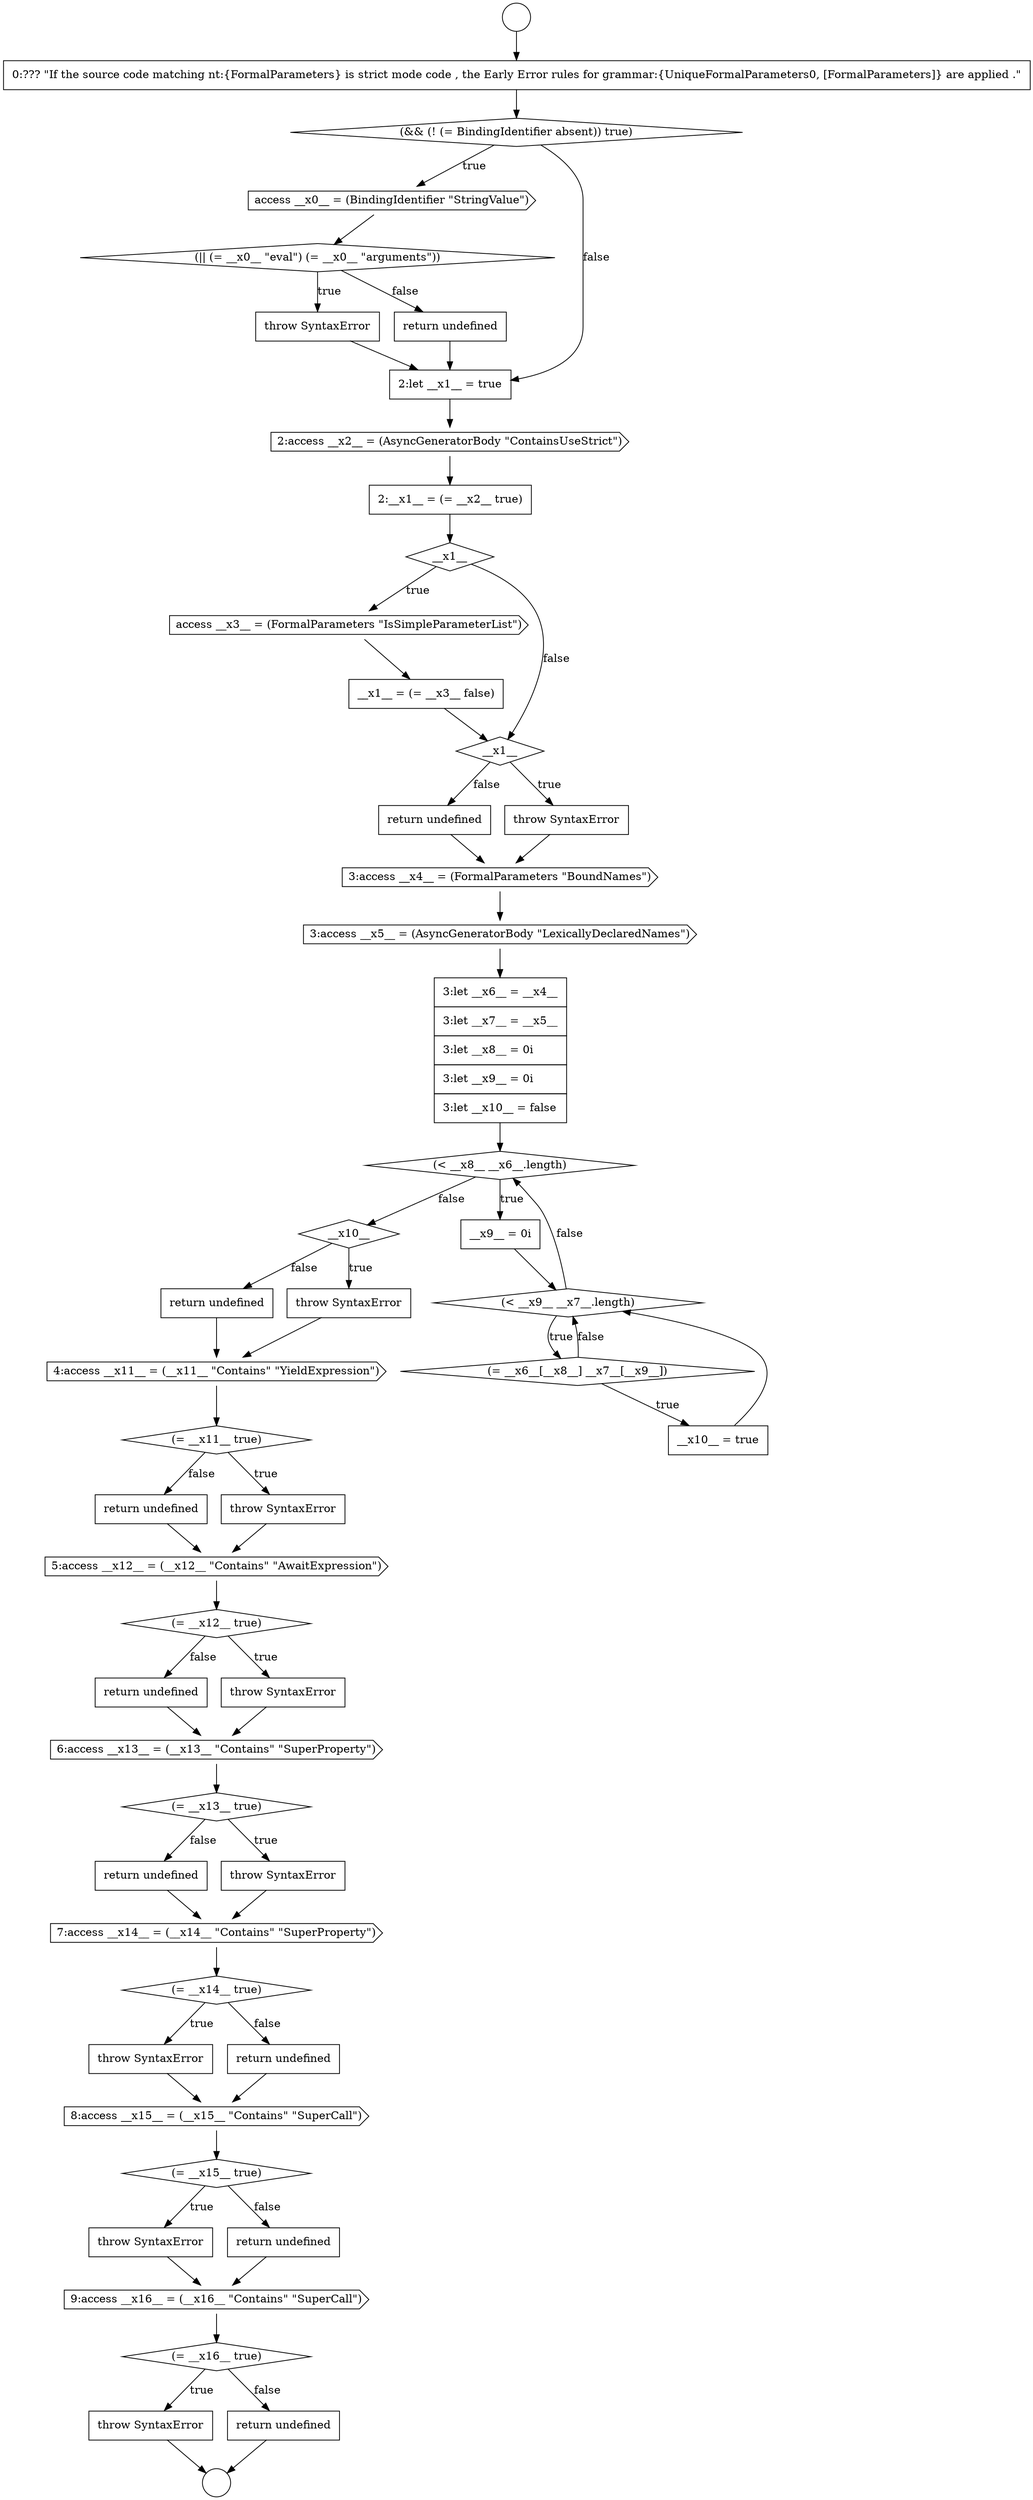 digraph {
  node19936 [shape=cds, label=<<font color="black">3:access __x5__ = (AsyncGeneratorBody &quot;LexicallyDeclaredNames&quot;)</font>> color="black" fillcolor="white" style=filled]
  node19924 [shape=none, margin=0, label=<<font color="black">
    <table border="0" cellborder="1" cellspacing="0" cellpadding="10">
      <tr><td align="left">throw SyntaxError</td></tr>
    </table>
  </font>> color="black" fillcolor="white" style=filled]
  node19947 [shape=diamond, label=<<font color="black">(= __x11__ true)</font>> color="black" fillcolor="white" style=filled]
  node19946 [shape=cds, label=<<font color="black">4:access __x11__ = (__x11__ &quot;Contains&quot; &quot;YieldExpression&quot;)</font>> color="black" fillcolor="white" style=filled]
  node19953 [shape=none, margin=0, label=<<font color="black">
    <table border="0" cellborder="1" cellspacing="0" cellpadding="10">
      <tr><td align="left">return undefined</td></tr>
    </table>
  </font>> color="black" fillcolor="white" style=filled]
  node19930 [shape=cds, label=<<font color="black">access __x3__ = (FormalParameters &quot;IsSimpleParameterList&quot;)</font>> color="black" fillcolor="white" style=filled]
  node19957 [shape=none, margin=0, label=<<font color="black">
    <table border="0" cellborder="1" cellspacing="0" cellpadding="10">
      <tr><td align="left">return undefined</td></tr>
    </table>
  </font>> color="black" fillcolor="white" style=filled]
  node19922 [shape=cds, label=<<font color="black">access __x0__ = (BindingIdentifier &quot;StringValue&quot;)</font>> color="black" fillcolor="white" style=filled]
  node19958 [shape=cds, label=<<font color="black">7:access __x14__ = (__x14__ &quot;Contains&quot; &quot;SuperProperty&quot;)</font>> color="black" fillcolor="white" style=filled]
  node19951 [shape=diamond, label=<<font color="black">(= __x12__ true)</font>> color="black" fillcolor="white" style=filled]
  node19964 [shape=none, margin=0, label=<<font color="black">
    <table border="0" cellborder="1" cellspacing="0" cellpadding="10">
      <tr><td align="left">throw SyntaxError</td></tr>
    </table>
  </font>> color="black" fillcolor="white" style=filled]
  node19919 [shape=circle label=" " color="black" fillcolor="white" style=filled]
  node19932 [shape=diamond, label=<<font color="black">__x1__</font>> color="black" fillcolor="white" style=filled]
  node19955 [shape=diamond, label=<<font color="black">(= __x13__ true)</font>> color="black" fillcolor="white" style=filled]
  node19968 [shape=none, margin=0, label=<<font color="black">
    <table border="0" cellborder="1" cellspacing="0" cellpadding="10">
      <tr><td align="left">throw SyntaxError</td></tr>
    </table>
  </font>> color="black" fillcolor="white" style=filled]
  node19959 [shape=diamond, label=<<font color="black">(= __x14__ true)</font>> color="black" fillcolor="white" style=filled]
  node19927 [shape=cds, label=<<font color="black">2:access __x2__ = (AsyncGeneratorBody &quot;ContainsUseStrict&quot;)</font>> color="black" fillcolor="white" style=filled]
  node19937 [shape=none, margin=0, label=<<font color="black">
    <table border="0" cellborder="1" cellspacing="0" cellpadding="10">
      <tr><td align="left">3:let __x6__ = __x4__</td></tr>
      <tr><td align="left">3:let __x7__ = __x5__</td></tr>
      <tr><td align="left">3:let __x8__ = 0i</td></tr>
      <tr><td align="left">3:let __x9__ = 0i</td></tr>
      <tr><td align="left">3:let __x10__ = false</td></tr>
    </table>
  </font>> color="black" fillcolor="white" style=filled]
  node19956 [shape=none, margin=0, label=<<font color="black">
    <table border="0" cellborder="1" cellspacing="0" cellpadding="10">
      <tr><td align="left">throw SyntaxError</td></tr>
    </table>
  </font>> color="black" fillcolor="white" style=filled]
  node19950 [shape=cds, label=<<font color="black">5:access __x12__ = (__x12__ &quot;Contains&quot; &quot;AwaitExpression&quot;)</font>> color="black" fillcolor="white" style=filled]
  node19935 [shape=cds, label=<<font color="black">3:access __x4__ = (FormalParameters &quot;BoundNames&quot;)</font>> color="black" fillcolor="white" style=filled]
  node19967 [shape=diamond, label=<<font color="black">(= __x16__ true)</font>> color="black" fillcolor="white" style=filled]
  node19918 [shape=circle label=" " color="black" fillcolor="white" style=filled]
  node19931 [shape=none, margin=0, label=<<font color="black">
    <table border="0" cellborder="1" cellspacing="0" cellpadding="10">
      <tr><td align="left">__x1__ = (= __x3__ false)</td></tr>
    </table>
  </font>> color="black" fillcolor="white" style=filled]
  node19921 [shape=diamond, label=<<font color="black">(&amp;&amp; (! (= BindingIdentifier absent)) true)</font>> color="black" fillcolor="white" style=filled]
  node19928 [shape=none, margin=0, label=<<font color="black">
    <table border="0" cellborder="1" cellspacing="0" cellpadding="10">
      <tr><td align="left">2:__x1__ = (= __x2__ true)</td></tr>
    </table>
  </font>> color="black" fillcolor="white" style=filled]
  node19938 [shape=diamond, label=<<font color="black">(&lt; __x8__ __x6__.length)</font>> color="black" fillcolor="white" style=filled]
  node19943 [shape=diamond, label=<<font color="black">__x10__</font>> color="black" fillcolor="white" style=filled]
  node19963 [shape=diamond, label=<<font color="black">(= __x15__ true)</font>> color="black" fillcolor="white" style=filled]
  node19941 [shape=diamond, label=<<font color="black">(= __x6__[__x8__] __x7__[__x9__])</font>> color="black" fillcolor="white" style=filled]
  node19960 [shape=none, margin=0, label=<<font color="black">
    <table border="0" cellborder="1" cellspacing="0" cellpadding="10">
      <tr><td align="left">throw SyntaxError</td></tr>
    </table>
  </font>> color="black" fillcolor="white" style=filled]
  node19949 [shape=none, margin=0, label=<<font color="black">
    <table border="0" cellborder="1" cellspacing="0" cellpadding="10">
      <tr><td align="left">return undefined</td></tr>
    </table>
  </font>> color="black" fillcolor="white" style=filled]
  node19966 [shape=cds, label=<<font color="black">9:access __x16__ = (__x16__ &quot;Contains&quot; &quot;SuperCall&quot;)</font>> color="black" fillcolor="white" style=filled]
  node19945 [shape=none, margin=0, label=<<font color="black">
    <table border="0" cellborder="1" cellspacing="0" cellpadding="10">
      <tr><td align="left">return undefined</td></tr>
    </table>
  </font>> color="black" fillcolor="white" style=filled]
  node19962 [shape=cds, label=<<font color="black">8:access __x15__ = (__x15__ &quot;Contains&quot; &quot;SuperCall&quot;)</font>> color="black" fillcolor="white" style=filled]
  node19969 [shape=none, margin=0, label=<<font color="black">
    <table border="0" cellborder="1" cellspacing="0" cellpadding="10">
      <tr><td align="left">return undefined</td></tr>
    </table>
  </font>> color="black" fillcolor="white" style=filled]
  node19934 [shape=none, margin=0, label=<<font color="black">
    <table border="0" cellborder="1" cellspacing="0" cellpadding="10">
      <tr><td align="left">return undefined</td></tr>
    </table>
  </font>> color="black" fillcolor="white" style=filled]
  node19925 [shape=none, margin=0, label=<<font color="black">
    <table border="0" cellborder="1" cellspacing="0" cellpadding="10">
      <tr><td align="left">return undefined</td></tr>
    </table>
  </font>> color="black" fillcolor="white" style=filled]
  node19954 [shape=cds, label=<<font color="black">6:access __x13__ = (__x13__ &quot;Contains&quot; &quot;SuperProperty&quot;)</font>> color="black" fillcolor="white" style=filled]
  node19942 [shape=none, margin=0, label=<<font color="black">
    <table border="0" cellborder="1" cellspacing="0" cellpadding="10">
      <tr><td align="left">__x10__ = true</td></tr>
    </table>
  </font>> color="black" fillcolor="white" style=filled]
  node19944 [shape=none, margin=0, label=<<font color="black">
    <table border="0" cellborder="1" cellspacing="0" cellpadding="10">
      <tr><td align="left">throw SyntaxError</td></tr>
    </table>
  </font>> color="black" fillcolor="white" style=filled]
  node19952 [shape=none, margin=0, label=<<font color="black">
    <table border="0" cellborder="1" cellspacing="0" cellpadding="10">
      <tr><td align="left">throw SyntaxError</td></tr>
    </table>
  </font>> color="black" fillcolor="white" style=filled]
  node19920 [shape=none, margin=0, label=<<font color="black">
    <table border="0" cellborder="1" cellspacing="0" cellpadding="10">
      <tr><td align="left">0:??? &quot;If the source code matching nt:{FormalParameters} is strict mode code , the Early Error rules for grammar:{UniqueFormalParameters0, [FormalParameters]} are applied .&quot;</td></tr>
    </table>
  </font>> color="black" fillcolor="white" style=filled]
  node19939 [shape=none, margin=0, label=<<font color="black">
    <table border="0" cellborder="1" cellspacing="0" cellpadding="10">
      <tr><td align="left">__x9__ = 0i</td></tr>
    </table>
  </font>> color="black" fillcolor="white" style=filled]
  node19929 [shape=diamond, label=<<font color="black">__x1__</font>> color="black" fillcolor="white" style=filled]
  node19965 [shape=none, margin=0, label=<<font color="black">
    <table border="0" cellborder="1" cellspacing="0" cellpadding="10">
      <tr><td align="left">return undefined</td></tr>
    </table>
  </font>> color="black" fillcolor="white" style=filled]
  node19961 [shape=none, margin=0, label=<<font color="black">
    <table border="0" cellborder="1" cellspacing="0" cellpadding="10">
      <tr><td align="left">return undefined</td></tr>
    </table>
  </font>> color="black" fillcolor="white" style=filled]
  node19933 [shape=none, margin=0, label=<<font color="black">
    <table border="0" cellborder="1" cellspacing="0" cellpadding="10">
      <tr><td align="left">throw SyntaxError</td></tr>
    </table>
  </font>> color="black" fillcolor="white" style=filled]
  node19948 [shape=none, margin=0, label=<<font color="black">
    <table border="0" cellborder="1" cellspacing="0" cellpadding="10">
      <tr><td align="left">throw SyntaxError</td></tr>
    </table>
  </font>> color="black" fillcolor="white" style=filled]
  node19940 [shape=diamond, label=<<font color="black">(&lt; __x9__ __x7__.length)</font>> color="black" fillcolor="white" style=filled]
  node19923 [shape=diamond, label=<<font color="black">(|| (= __x0__ &quot;eval&quot;) (= __x0__ &quot;arguments&quot;))</font>> color="black" fillcolor="white" style=filled]
  node19926 [shape=none, margin=0, label=<<font color="black">
    <table border="0" cellborder="1" cellspacing="0" cellpadding="10">
      <tr><td align="left">2:let __x1__ = true</td></tr>
    </table>
  </font>> color="black" fillcolor="white" style=filled]
  node19923 -> node19924 [label=<<font color="black">true</font>> color="black"]
  node19923 -> node19925 [label=<<font color="black">false</font>> color="black"]
  node19931 -> node19932 [ color="black"]
  node19935 -> node19936 [ color="black"]
  node19967 -> node19968 [label=<<font color="black">true</font>> color="black"]
  node19967 -> node19969 [label=<<font color="black">false</font>> color="black"]
  node19958 -> node19959 [ color="black"]
  node19960 -> node19962 [ color="black"]
  node19964 -> node19966 [ color="black"]
  node19965 -> node19966 [ color="black"]
  node19953 -> node19954 [ color="black"]
  node19925 -> node19926 [ color="black"]
  node19932 -> node19933 [label=<<font color="black">true</font>> color="black"]
  node19932 -> node19934 [label=<<font color="black">false</font>> color="black"]
  node19938 -> node19939 [label=<<font color="black">true</font>> color="black"]
  node19938 -> node19943 [label=<<font color="black">false</font>> color="black"]
  node19921 -> node19922 [label=<<font color="black">true</font>> color="black"]
  node19921 -> node19926 [label=<<font color="black">false</font>> color="black"]
  node19936 -> node19937 [ color="black"]
  node19957 -> node19958 [ color="black"]
  node19918 -> node19920 [ color="black"]
  node19968 -> node19919 [ color="black"]
  node19933 -> node19935 [ color="black"]
  node19952 -> node19954 [ color="black"]
  node19966 -> node19967 [ color="black"]
  node19926 -> node19927 [ color="black"]
  node19943 -> node19944 [label=<<font color="black">true</font>> color="black"]
  node19943 -> node19945 [label=<<font color="black">false</font>> color="black"]
  node19937 -> node19938 [ color="black"]
  node19942 -> node19940 [ color="black"]
  node19930 -> node19931 [ color="black"]
  node19920 -> node19921 [ color="black"]
  node19947 -> node19948 [label=<<font color="black">true</font>> color="black"]
  node19947 -> node19949 [label=<<font color="black">false</font>> color="black"]
  node19963 -> node19964 [label=<<font color="black">true</font>> color="black"]
  node19963 -> node19965 [label=<<font color="black">false</font>> color="black"]
  node19961 -> node19962 [ color="black"]
  node19941 -> node19942 [label=<<font color="black">true</font>> color="black"]
  node19941 -> node19940 [label=<<font color="black">false</font>> color="black"]
  node19948 -> node19950 [ color="black"]
  node19951 -> node19952 [label=<<font color="black">true</font>> color="black"]
  node19951 -> node19953 [label=<<font color="black">false</font>> color="black"]
  node19944 -> node19946 [ color="black"]
  node19940 -> node19941 [label=<<font color="black">true</font>> color="black"]
  node19940 -> node19938 [label=<<font color="black">false</font>> color="black"]
  node19946 -> node19947 [ color="black"]
  node19949 -> node19950 [ color="black"]
  node19962 -> node19963 [ color="black"]
  node19956 -> node19958 [ color="black"]
  node19934 -> node19935 [ color="black"]
  node19922 -> node19923 [ color="black"]
  node19955 -> node19956 [label=<<font color="black">true</font>> color="black"]
  node19955 -> node19957 [label=<<font color="black">false</font>> color="black"]
  node19959 -> node19960 [label=<<font color="black">true</font>> color="black"]
  node19959 -> node19961 [label=<<font color="black">false</font>> color="black"]
  node19928 -> node19929 [ color="black"]
  node19950 -> node19951 [ color="black"]
  node19969 -> node19919 [ color="black"]
  node19939 -> node19940 [ color="black"]
  node19954 -> node19955 [ color="black"]
  node19924 -> node19926 [ color="black"]
  node19929 -> node19930 [label=<<font color="black">true</font>> color="black"]
  node19929 -> node19932 [label=<<font color="black">false</font>> color="black"]
  node19945 -> node19946 [ color="black"]
  node19927 -> node19928 [ color="black"]
}
